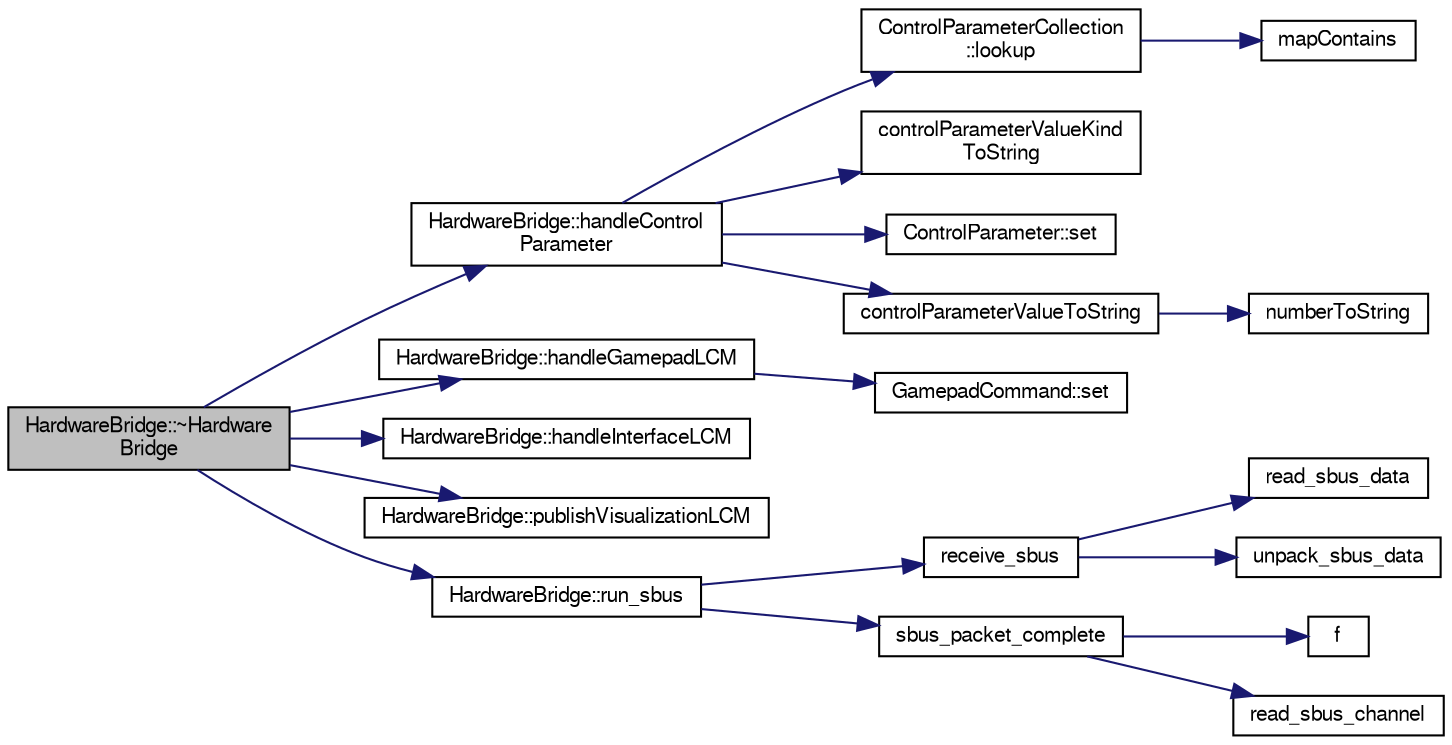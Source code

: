 digraph "HardwareBridge::~HardwareBridge"
{
  edge [fontname="FreeSans",fontsize="10",labelfontname="FreeSans",labelfontsize="10"];
  node [fontname="FreeSans",fontsize="10",shape=record];
  rankdir="LR";
  Node1 [label="HardwareBridge::~Hardware\lBridge",height=0.2,width=0.4,color="black", fillcolor="grey75", style="filled", fontcolor="black"];
  Node1 -> Node2 [color="midnightblue",fontsize="10",style="solid",fontname="FreeSans"];
  Node2 [label="HardwareBridge::handleControl\lParameter",height=0.2,width=0.4,color="black", fillcolor="white", style="filled",URL="$d8/dd8/class_hardware_bridge.html#aa5bd1ccd29e15e2f0ecb5b3f65795784"];
  Node2 -> Node3 [color="midnightblue",fontsize="10",style="solid",fontname="FreeSans"];
  Node3 [label="ControlParameterCollection\l::lookup",height=0.2,width=0.4,color="black", fillcolor="white", style="filled",URL="$dd/da1/class_control_parameter_collection.html#a9e6262aa46992ca879b50d70df030a56"];
  Node3 -> Node4 [color="midnightblue",fontsize="10",style="solid",fontname="FreeSans"];
  Node4 [label="mapContains",height=0.2,width=0.4,color="black", fillcolor="white", style="filled",URL="$de/df0/utilities_8h.html#a8ee36d7e1f86b7307f0e0aef157237a7"];
  Node2 -> Node5 [color="midnightblue",fontsize="10",style="solid",fontname="FreeSans"];
  Node5 [label="controlParameterValueKind\lToString",height=0.2,width=0.4,color="black", fillcolor="white", style="filled",URL="$d2/d01/_control_parameters_8h.html#a39a31ac35492a7e98110f7301430b5fe"];
  Node2 -> Node6 [color="midnightblue",fontsize="10",style="solid",fontname="FreeSans"];
  Node6 [label="ControlParameter::set",height=0.2,width=0.4,color="black", fillcolor="white", style="filled",URL="$da/d98/class_control_parameter.html#ac508d1f24bf918c65d717f5389553e83"];
  Node2 -> Node7 [color="midnightblue",fontsize="10",style="solid",fontname="FreeSans"];
  Node7 [label="controlParameterValueToString",height=0.2,width=0.4,color="black", fillcolor="white", style="filled",URL="$d2/d01/_control_parameters_8h.html#a845e4adacbcbd157527c891bb3fa4b74"];
  Node7 -> Node8 [color="midnightblue",fontsize="10",style="solid",fontname="FreeSans"];
  Node8 [label="numberToString",height=0.2,width=0.4,color="black", fillcolor="white", style="filled",URL="$de/df0/utilities_8h.html#acb4bfd4bd21d2af1b655d5039281ec3b"];
  Node1 -> Node9 [color="midnightblue",fontsize="10",style="solid",fontname="FreeSans"];
  Node9 [label="HardwareBridge::handleGamepadLCM",height=0.2,width=0.4,color="black", fillcolor="white", style="filled",URL="$d8/dd8/class_hardware_bridge.html#ae6905c9dcc7d67badb4bcd79ef6f62a1"];
  Node9 -> Node10 [color="midnightblue",fontsize="10",style="solid",fontname="FreeSans"];
  Node10 [label="GamepadCommand::set",height=0.2,width=0.4,color="black", fillcolor="white", style="filled",URL="$d4/d51/struct_gamepad_command.html#ae4c2dcd871479b0a41b942736a2698a3"];
  Node1 -> Node11 [color="midnightblue",fontsize="10",style="solid",fontname="FreeSans"];
  Node11 [label="HardwareBridge::handleInterfaceLCM",height=0.2,width=0.4,color="black", fillcolor="white", style="filled",URL="$d8/dd8/class_hardware_bridge.html#aa6d23f7fccce82cb3a351dd48c4433be"];
  Node1 -> Node12 [color="midnightblue",fontsize="10",style="solid",fontname="FreeSans"];
  Node12 [label="HardwareBridge::publishVisualizationLCM",height=0.2,width=0.4,color="black", fillcolor="white", style="filled",URL="$d8/dd8/class_hardware_bridge.html#a83a317be30bef73635e34beb19a303ac"];
  Node1 -> Node13 [color="midnightblue",fontsize="10",style="solid",fontname="FreeSans"];
  Node13 [label="HardwareBridge::run_sbus",height=0.2,width=0.4,color="black", fillcolor="white", style="filled",URL="$d8/dd8/class_hardware_bridge.html#aa3e2460f9609470b32190353d9da2cd9"];
  Node13 -> Node14 [color="midnightblue",fontsize="10",style="solid",fontname="FreeSans"];
  Node14 [label="receive_sbus",height=0.2,width=0.4,color="black", fillcolor="white", style="filled",URL="$d1/d95/rt__sbus_8h.html#ab44d038981e16325d8aec78b2c1011bf"];
  Node14 -> Node15 [color="midnightblue",fontsize="10",style="solid",fontname="FreeSans"];
  Node15 [label="read_sbus_data",height=0.2,width=0.4,color="black", fillcolor="white", style="filled",URL="$d2/dad/rt__sbus_8cpp.html#a9e7b14a9fd5b1e62a38337c44d95ff04"];
  Node14 -> Node16 [color="midnightblue",fontsize="10",style="solid",fontname="FreeSans"];
  Node16 [label="unpack_sbus_data",height=0.2,width=0.4,color="black", fillcolor="white", style="filled",URL="$d2/dad/rt__sbus_8cpp.html#ae5c751d99f7c584b302ee953b66fbce1"];
  Node13 -> Node17 [color="midnightblue",fontsize="10",style="solid",fontname="FreeSans"];
  Node17 [label="sbus_packet_complete",height=0.2,width=0.4,color="black", fillcolor="white", style="filled",URL="$d4/dd2/rt__interface__lcm_8h.html#a3f348fdbac738fe554e4543dee262081",tooltip="Function which handles the completion of an SBUS Packet and overrides the LCM control settings as des..."];
  Node17 -> Node18 [color="midnightblue",fontsize="10",style="solid",fontname="FreeSans"];
  Node18 [label="f",height=0.2,width=0.4,color="black", fillcolor="white", style="filled",URL="$dc/dd7/test__casadi_8cpp.html#ae20d7fba59865a21504b65cdb44cbfe5"];
  Node17 -> Node19 [color="midnightblue",fontsize="10",style="solid",fontname="FreeSans"];
  Node19 [label="read_sbus_channel",height=0.2,width=0.4,color="black", fillcolor="white", style="filled",URL="$d1/d95/rt__sbus_8h.html#a556abff30497289e33d971c6069c455c"];
}

